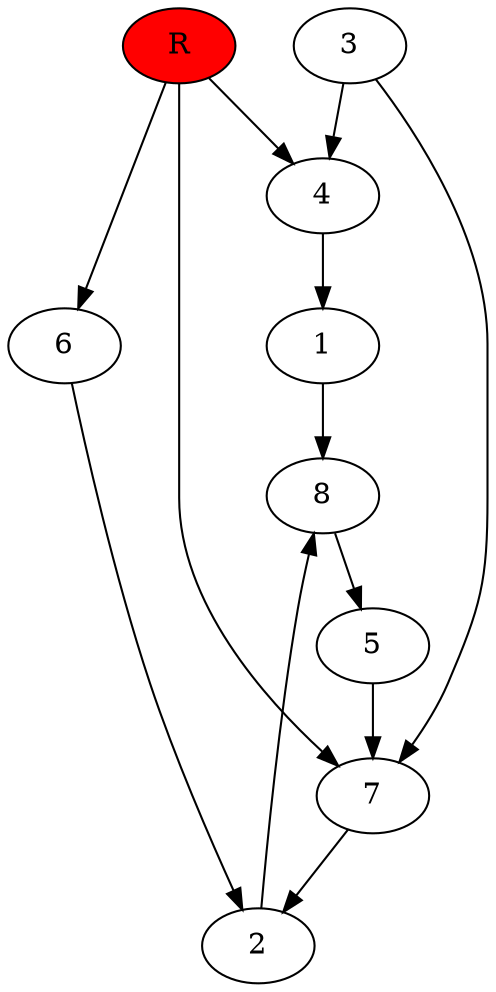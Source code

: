digraph prb3324 {
	1
	2
	3
	4
	5
	6
	7
	8
	R [fillcolor="#ff0000" style=filled]
	1 -> 8
	2 -> 8
	3 -> 4
	3 -> 7
	4 -> 1
	5 -> 7
	6 -> 2
	7 -> 2
	8 -> 5
	R -> 4
	R -> 6
	R -> 7
}
